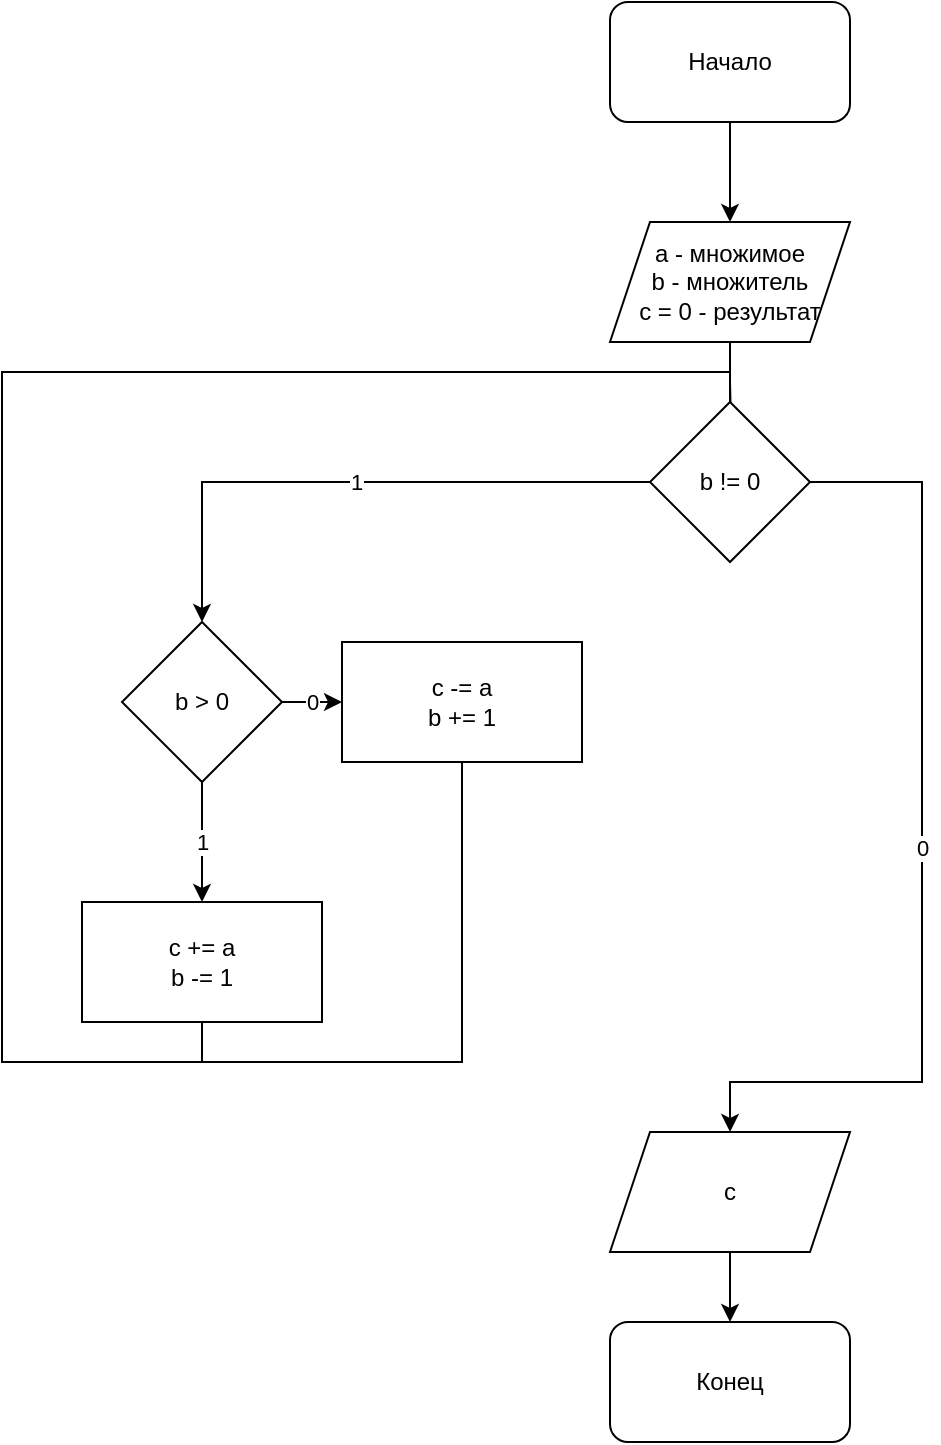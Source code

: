 <mxfile version="17.2.1" type="device"><diagram id="S4Zhpkg5mGlQ-p44jlL1" name="Page-1"><mxGraphModel dx="813" dy="457" grid="1" gridSize="10" guides="1" tooltips="1" connect="1" arrows="1" fold="1" page="1" pageScale="1" pageWidth="827" pageHeight="1169" math="0" shadow="0"><root><mxCell id="0"/><mxCell id="1" parent="0"/><mxCell id="rCjAa_sCeb9FKYWPSGT2-6" value="" style="edgeStyle=orthogonalEdgeStyle;rounded=0;orthogonalLoop=1;jettySize=auto;html=1;" edge="1" parent="1" source="rCjAa_sCeb9FKYWPSGT2-1" target="rCjAa_sCeb9FKYWPSGT2-2"><mxGeometry relative="1" as="geometry"/></mxCell><mxCell id="rCjAa_sCeb9FKYWPSGT2-1" value="Начало" style="rounded=1;whiteSpace=wrap;html=1;" vertex="1" parent="1"><mxGeometry x="354" y="20" width="120" height="60" as="geometry"/></mxCell><mxCell id="rCjAa_sCeb9FKYWPSGT2-7" value="" style="edgeStyle=orthogonalEdgeStyle;rounded=0;orthogonalLoop=1;jettySize=auto;html=1;startArrow=none;" edge="1" parent="1" target="rCjAa_sCeb9FKYWPSGT2-3"><mxGeometry relative="1" as="geometry"><mxPoint x="414" y="210" as="sourcePoint"/></mxGeometry></mxCell><mxCell id="rCjAa_sCeb9FKYWPSGT2-2" value="a - множимое&lt;br&gt;b - множитель&lt;br&gt;c = 0 - результат" style="shape=parallelogram;perimeter=parallelogramPerimeter;whiteSpace=wrap;html=1;fixedSize=1;" vertex="1" parent="1"><mxGeometry x="354" y="130" width="120" height="60" as="geometry"/></mxCell><mxCell id="rCjAa_sCeb9FKYWPSGT2-13" value="1" style="edgeStyle=orthogonalEdgeStyle;rounded=0;orthogonalLoop=1;jettySize=auto;html=1;entryX=0.5;entryY=0;entryDx=0;entryDy=0;" edge="1" parent="1" source="rCjAa_sCeb9FKYWPSGT2-3" target="rCjAa_sCeb9FKYWPSGT2-12"><mxGeometry relative="1" as="geometry"><Array as="points"><mxPoint x="150" y="260"/></Array></mxGeometry></mxCell><mxCell id="rCjAa_sCeb9FKYWPSGT2-27" value="0" style="edgeStyle=orthogonalEdgeStyle;rounded=0;orthogonalLoop=1;jettySize=auto;html=1;endArrow=classic;endFill=1;" edge="1" parent="1" source="rCjAa_sCeb9FKYWPSGT2-3"><mxGeometry relative="1" as="geometry"><mxPoint x="414.029" y="585" as="targetPoint"/><Array as="points"><mxPoint x="510" y="260"/><mxPoint x="510" y="560"/><mxPoint x="414" y="560"/></Array></mxGeometry></mxCell><mxCell id="rCjAa_sCeb9FKYWPSGT2-3" value="b != 0" style="rhombus;whiteSpace=wrap;html=1;" vertex="1" parent="1"><mxGeometry x="374" y="220" width="80" height="80" as="geometry"/></mxCell><mxCell id="rCjAa_sCeb9FKYWPSGT2-15" value="1" style="edgeStyle=orthogonalEdgeStyle;rounded=0;orthogonalLoop=1;jettySize=auto;html=1;" edge="1" parent="1" source="rCjAa_sCeb9FKYWPSGT2-12" target="rCjAa_sCeb9FKYWPSGT2-14"><mxGeometry relative="1" as="geometry"><Array as="points"><mxPoint x="150" y="500"/></Array></mxGeometry></mxCell><mxCell id="rCjAa_sCeb9FKYWPSGT2-23" value="0" style="edgeStyle=orthogonalEdgeStyle;rounded=0;orthogonalLoop=1;jettySize=auto;html=1;" edge="1" parent="1" source="rCjAa_sCeb9FKYWPSGT2-12" target="rCjAa_sCeb9FKYWPSGT2-22"><mxGeometry relative="1" as="geometry"/></mxCell><mxCell id="rCjAa_sCeb9FKYWPSGT2-12" value="b &amp;gt; 0" style="rhombus;whiteSpace=wrap;html=1;" vertex="1" parent="1"><mxGeometry x="110" y="330" width="80" height="80" as="geometry"/></mxCell><mxCell id="rCjAa_sCeb9FKYWPSGT2-19" style="rounded=0;orthogonalLoop=1;jettySize=auto;html=1;exitX=0.5;exitY=1;exitDx=0;exitDy=0;edgeStyle=orthogonalEdgeStyle;entryX=0.5;entryY=0;entryDx=0;entryDy=0;endArrow=none;endFill=0;" edge="1" parent="1" source="rCjAa_sCeb9FKYWPSGT2-14" target="rCjAa_sCeb9FKYWPSGT2-3"><mxGeometry relative="1" as="geometry"><mxPoint x="410" y="205" as="targetPoint"/><Array as="points"><mxPoint x="150" y="550"/><mxPoint x="50" y="550"/><mxPoint x="50" y="205"/><mxPoint x="414" y="205"/></Array></mxGeometry></mxCell><mxCell id="rCjAa_sCeb9FKYWPSGT2-14" value="c += a&lt;br&gt;b -= 1" style="whiteSpace=wrap;html=1;" vertex="1" parent="1"><mxGeometry x="90" y="470" width="120" height="60" as="geometry"/></mxCell><mxCell id="rCjAa_sCeb9FKYWPSGT2-21" value="" style="edgeStyle=orthogonalEdgeStyle;rounded=0;orthogonalLoop=1;jettySize=auto;html=1;endArrow=none;" edge="1" parent="1" source="rCjAa_sCeb9FKYWPSGT2-2"><mxGeometry relative="1" as="geometry"><mxPoint x="414.029" y="190" as="sourcePoint"/><mxPoint x="414" y="200" as="targetPoint"/></mxGeometry></mxCell><mxCell id="rCjAa_sCeb9FKYWPSGT2-24" style="edgeStyle=orthogonalEdgeStyle;rounded=0;orthogonalLoop=1;jettySize=auto;html=1;exitX=0.5;exitY=1;exitDx=0;exitDy=0;endArrow=none;endFill=0;" edge="1" parent="1" source="rCjAa_sCeb9FKYWPSGT2-22"><mxGeometry relative="1" as="geometry"><mxPoint x="150" y="550" as="targetPoint"/><Array as="points"><mxPoint x="280" y="550"/></Array></mxGeometry></mxCell><mxCell id="rCjAa_sCeb9FKYWPSGT2-22" value="c -= a&lt;br&gt;b += 1" style="whiteSpace=wrap;html=1;" vertex="1" parent="1"><mxGeometry x="220" y="340" width="120" height="60" as="geometry"/></mxCell><mxCell id="rCjAa_sCeb9FKYWPSGT2-30" style="edgeStyle=orthogonalEdgeStyle;rounded=0;orthogonalLoop=1;jettySize=auto;html=1;exitX=0.5;exitY=1;exitDx=0;exitDy=0;entryX=0.5;entryY=0;entryDx=0;entryDy=0;endArrow=classic;endFill=1;" edge="1" parent="1" source="rCjAa_sCeb9FKYWPSGT2-28" target="rCjAa_sCeb9FKYWPSGT2-29"><mxGeometry relative="1" as="geometry"/></mxCell><mxCell id="rCjAa_sCeb9FKYWPSGT2-28" value="c" style="shape=parallelogram;perimeter=parallelogramPerimeter;whiteSpace=wrap;html=1;fixedSize=1;shadow=0;fillColor=default;gradientColor=none;direction=east;" vertex="1" parent="1"><mxGeometry x="354" y="585" width="120" height="60" as="geometry"/></mxCell><mxCell id="rCjAa_sCeb9FKYWPSGT2-29" value="Конец" style="rounded=1;whiteSpace=wrap;html=1;shadow=0;fillColor=default;gradientColor=none;" vertex="1" parent="1"><mxGeometry x="354" y="680" width="120" height="60" as="geometry"/></mxCell></root></mxGraphModel></diagram></mxfile>